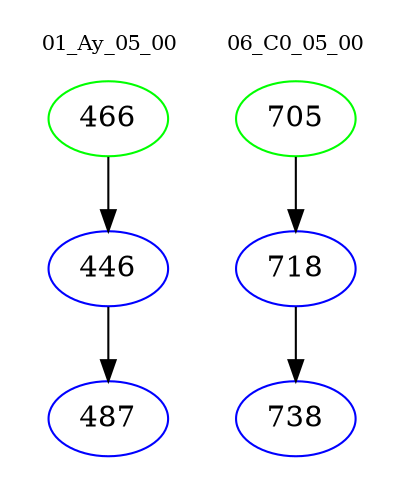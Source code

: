 digraph{
subgraph cluster_0 {
color = white
label = "01_Ay_05_00";
fontsize=10;
T0_466 [label="466", color="green"]
T0_466 -> T0_446 [color="black"]
T0_446 [label="446", color="blue"]
T0_446 -> T0_487 [color="black"]
T0_487 [label="487", color="blue"]
}
subgraph cluster_1 {
color = white
label = "06_C0_05_00";
fontsize=10;
T1_705 [label="705", color="green"]
T1_705 -> T1_718 [color="black"]
T1_718 [label="718", color="blue"]
T1_718 -> T1_738 [color="black"]
T1_738 [label="738", color="blue"]
}
}
